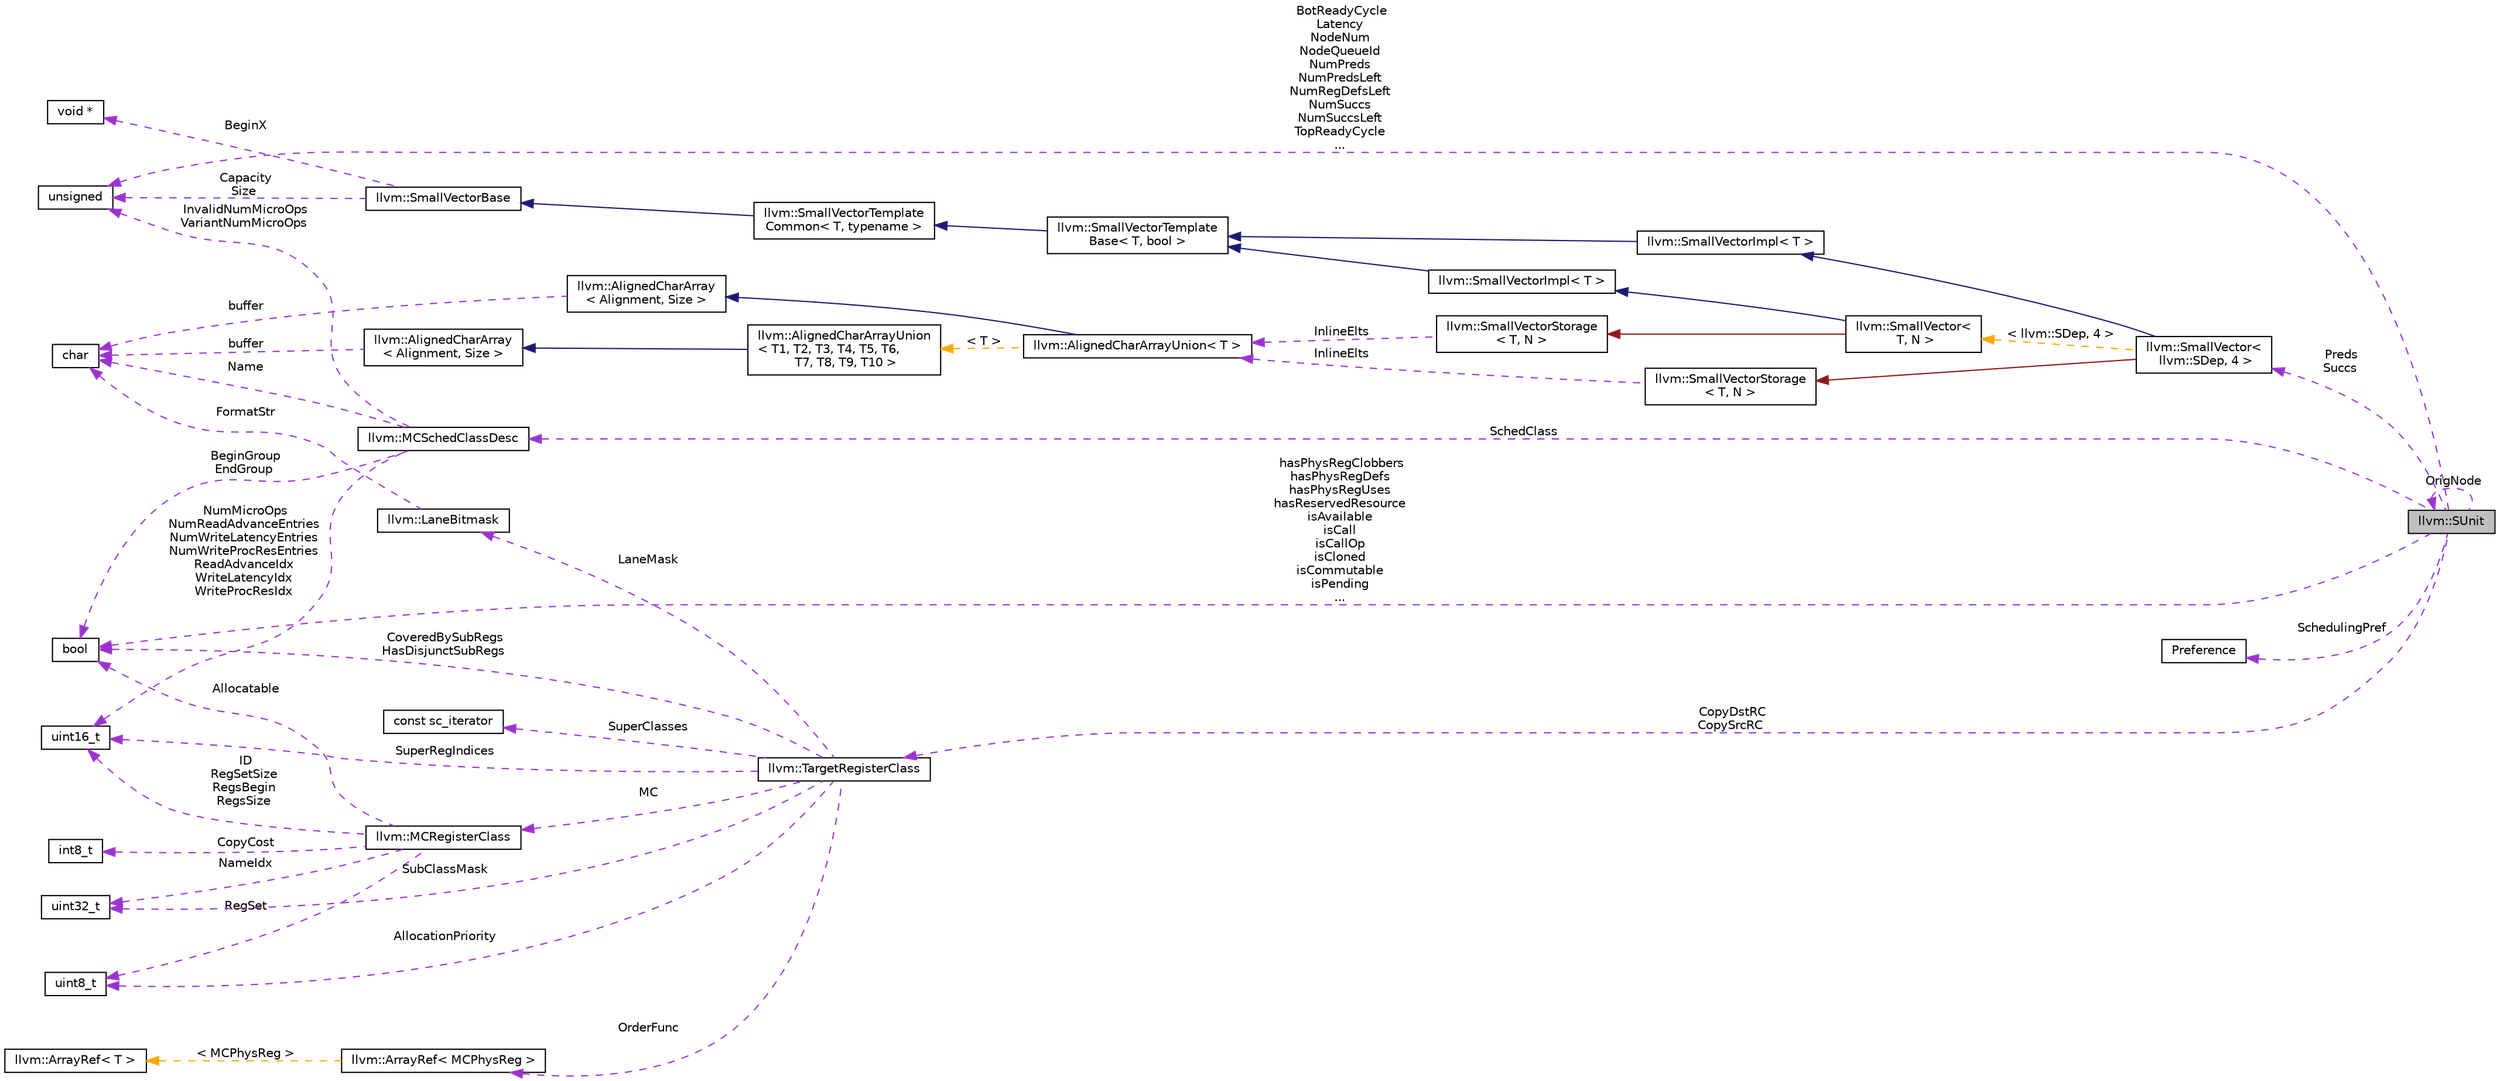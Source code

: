 digraph "llvm::SUnit"
{
 // LATEX_PDF_SIZE
  bgcolor="transparent";
  edge [fontname="Helvetica",fontsize="10",labelfontname="Helvetica",labelfontsize="10"];
  node [fontname="Helvetica",fontsize="10",shape="box"];
  rankdir="LR";
  Node1 [label="llvm::SUnit",height=0.2,width=0.4,color="black", fillcolor="grey75", style="filled", fontcolor="black",tooltip="Scheduling unit. This is a node in the scheduling DAG."];
  Node1 -> Node1 [dir="back",color="darkorchid3",fontsize="10",style="dashed",label=" OrigNode" ,fontname="Helvetica"];
  Node2 -> Node1 [dir="back",color="darkorchid3",fontsize="10",style="dashed",label=" SchedClass" ,fontname="Helvetica"];
  Node2 [label="llvm::MCSchedClassDesc",height=0.2,width=0.4,color="black",URL="$structllvm_1_1MCSchedClassDesc.html",tooltip="Summarize the scheduling resources required for an instruction of a particular scheduling class."];
  Node3 -> Node2 [dir="back",color="darkorchid3",fontsize="10",style="dashed",label=" InvalidNumMicroOps\nVariantNumMicroOps" ,fontname="Helvetica"];
  Node3 [label="unsigned",height=0.2,width=0.4,color="black",URL="$classunsigned.html",tooltip=" "];
  Node4 -> Node2 [dir="back",color="darkorchid3",fontsize="10",style="dashed",label=" Name" ,fontname="Helvetica"];
  Node4 [label="char",height=0.2,width=0.4,color="black",URL="$classchar.html",tooltip=" "];
  Node5 -> Node2 [dir="back",color="darkorchid3",fontsize="10",style="dashed",label=" NumMicroOps\nNumReadAdvanceEntries\nNumWriteLatencyEntries\nNumWriteProcResEntries\nReadAdvanceIdx\nWriteLatencyIdx\nWriteProcResIdx" ,fontname="Helvetica"];
  Node5 [label="uint16_t",height=0.2,width=0.4,color="black",tooltip=" "];
  Node6 -> Node2 [dir="back",color="darkorchid3",fontsize="10",style="dashed",label=" BeginGroup\nEndGroup" ,fontname="Helvetica"];
  Node6 [label="bool",height=0.2,width=0.4,color="black",URL="$classbool.html",tooltip=" "];
  Node7 -> Node1 [dir="back",color="darkorchid3",fontsize="10",style="dashed",label=" Preds\nSuccs" ,fontname="Helvetica"];
  Node7 [label="llvm::SmallVector\<\l llvm::SDep, 4 \>",height=0.2,width=0.4,color="black",URL="$classllvm_1_1SmallVector.html",tooltip=" "];
  Node8 -> Node7 [dir="back",color="midnightblue",fontsize="10",style="solid",fontname="Helvetica"];
  Node8 [label="llvm::SmallVectorImpl\< T \>",height=0.2,width=0.4,color="black",URL="$classllvm_1_1SmallVectorImpl.html",tooltip="This class consists of common code factored out of the SmallVector class to reduce code duplication b..."];
  Node9 -> Node8 [dir="back",color="midnightblue",fontsize="10",style="solid",fontname="Helvetica"];
  Node9 [label="llvm::SmallVectorTemplate\lBase\< T, bool \>",height=0.2,width=0.4,color="black",URL="$classllvm_1_1SmallVectorTemplateBase.html",tooltip="SmallVectorTemplateBase<TriviallyCopyable = false> - This is where we put method implementations that..."];
  Node10 -> Node9 [dir="back",color="midnightblue",fontsize="10",style="solid",fontname="Helvetica"];
  Node10 [label="llvm::SmallVectorTemplate\lCommon\< T, typename \>",height=0.2,width=0.4,color="black",URL="$classllvm_1_1SmallVectorTemplateCommon.html",tooltip="This is the part of SmallVectorTemplateBase which does not depend on whether the type T is a POD."];
  Node11 -> Node10 [dir="back",color="midnightblue",fontsize="10",style="solid",fontname="Helvetica"];
  Node11 [label="llvm::SmallVectorBase",height=0.2,width=0.4,color="black",URL="$classllvm_1_1SmallVectorBase.html",tooltip="This is all the non-templated stuff common to all SmallVectors."];
  Node12 -> Node11 [dir="back",color="darkorchid3",fontsize="10",style="dashed",label=" BeginX" ,fontname="Helvetica"];
  Node12 [label="void *",height=0.2,width=0.4,color="black",tooltip=" "];
  Node3 -> Node11 [dir="back",color="darkorchid3",fontsize="10",style="dashed",label=" Capacity\nSize" ,fontname="Helvetica"];
  Node13 -> Node7 [dir="back",color="firebrick4",fontsize="10",style="solid",fontname="Helvetica"];
  Node13 [label="llvm::SmallVectorStorage\l\< T, N \>",height=0.2,width=0.4,color="black",URL="$structllvm_1_1SmallVectorStorage.html",tooltip="Storage for the SmallVector elements."];
  Node14 -> Node13 [dir="back",color="darkorchid3",fontsize="10",style="dashed",label=" InlineElts" ,fontname="Helvetica"];
  Node14 [label="llvm::AlignedCharArrayUnion\< T \>",height=0.2,width=0.4,color="black",URL="$structllvm_1_1AlignedCharArrayUnion.html",tooltip=" "];
  Node15 -> Node14 [dir="back",color="midnightblue",fontsize="10",style="solid",fontname="Helvetica"];
  Node15 [label="llvm::AlignedCharArray\l\< Alignment, Size \>",height=0.2,width=0.4,color="black",URL="$structllvm_1_1AlignedCharArray.html",tooltip="Helper for building an aligned character array type."];
  Node4 -> Node15 [dir="back",color="darkorchid3",fontsize="10",style="dashed",label=" buffer" ,fontname="Helvetica"];
  Node16 -> Node14 [dir="back",color="orange",fontsize="10",style="dashed",label=" \< T \>" ,fontname="Helvetica"];
  Node16 [label="llvm::AlignedCharArrayUnion\l\< T1, T2, T3, T4, T5, T6,\l T7, T8, T9, T10 \>",height=0.2,width=0.4,color="black",URL="$structllvm_1_1AlignedCharArrayUnion.html",tooltip="This union template exposes a suitably aligned and sized character array member which can hold elemen..."];
  Node17 -> Node16 [dir="back",color="midnightblue",fontsize="10",style="solid",fontname="Helvetica"];
  Node17 [label="llvm::AlignedCharArray\l\< Alignment, Size \>",height=0.2,width=0.4,color="black",URL="$structllvm_1_1AlignedCharArray.html",tooltip="Helper for building an aligned character array type."];
  Node4 -> Node17 [dir="back",color="darkorchid3",fontsize="10",style="dashed",label=" buffer" ,fontname="Helvetica"];
  Node18 -> Node7 [dir="back",color="orange",fontsize="10",style="dashed",label=" \< llvm::SDep, 4 \>" ,fontname="Helvetica"];
  Node18 [label="llvm::SmallVector\<\l T, N \>",height=0.2,width=0.4,color="black",URL="$classllvm_1_1SmallVector.html",tooltip="This is a 'vector' (really, a variable-sized array), optimized for the case when the array is small."];
  Node19 -> Node18 [dir="back",color="midnightblue",fontsize="10",style="solid",fontname="Helvetica"];
  Node19 [label="llvm::SmallVectorImpl\< T \>",height=0.2,width=0.4,color="black",URL="$classllvm_1_1SmallVectorImpl.html",tooltip="This class consists of common code factored out of the SmallVector class to reduce code duplication b..."];
  Node9 -> Node19 [dir="back",color="midnightblue",fontsize="10",style="solid",fontname="Helvetica"];
  Node20 -> Node18 [dir="back",color="firebrick4",fontsize="10",style="solid",fontname="Helvetica"];
  Node20 [label="llvm::SmallVectorStorage\l\< T, N \>",height=0.2,width=0.4,color="black",URL="$structllvm_1_1SmallVectorStorage.html",tooltip="Storage for the SmallVector elements."];
  Node14 -> Node20 [dir="back",color="darkorchid3",fontsize="10",style="dashed",label=" InlineElts" ,fontname="Helvetica"];
  Node3 -> Node1 [dir="back",color="darkorchid3",fontsize="10",style="dashed",label=" BotReadyCycle\nLatency\nNodeNum\nNodeQueueId\nNumPreds\nNumPredsLeft\nNumRegDefsLeft\nNumSuccs\nNumSuccsLeft\nTopReadyCycle\n..." ,fontname="Helvetica"];
  Node6 -> Node1 [dir="back",color="darkorchid3",fontsize="10",style="dashed",label=" hasPhysRegClobbers\nhasPhysRegDefs\nhasPhysRegUses\nhasReservedResource\nisAvailable\nisCall\nisCallOp\nisCloned\nisCommutable\nisPending\n..." ,fontname="Helvetica"];
  Node21 -> Node1 [dir="back",color="darkorchid3",fontsize="10",style="dashed",label=" SchedulingPref" ,fontname="Helvetica"];
  Node21 [label="Preference",height=0.2,width=0.4,color="black",tooltip=" "];
  Node22 -> Node1 [dir="back",color="darkorchid3",fontsize="10",style="dashed",label=" CopyDstRC\nCopySrcRC" ,fontname="Helvetica"];
  Node22 [label="llvm::TargetRegisterClass",height=0.2,width=0.4,color="black",URL="$classllvm_1_1TargetRegisterClass.html",tooltip=" "];
  Node23 -> Node22 [dir="back",color="darkorchid3",fontsize="10",style="dashed",label=" MC" ,fontname="Helvetica"];
  Node23 [label="llvm::MCRegisterClass",height=0.2,width=0.4,color="black",URL="$classllvm_1_1MCRegisterClass.html",tooltip="MCRegisterClass - Base class of TargetRegisterClass."];
  Node5 -> Node23 [dir="back",color="darkorchid3",fontsize="10",style="dashed",label=" ID\nRegSetSize\nRegsBegin\nRegsSize" ,fontname="Helvetica"];
  Node24 -> Node23 [dir="back",color="darkorchid3",fontsize="10",style="dashed",label=" RegSet" ,fontname="Helvetica"];
  Node24 [label="uint8_t",height=0.2,width=0.4,color="black",tooltip=" "];
  Node25 -> Node23 [dir="back",color="darkorchid3",fontsize="10",style="dashed",label=" NameIdx" ,fontname="Helvetica"];
  Node25 [label="uint32_t",height=0.2,width=0.4,color="black",URL="$classuint32__t.html",tooltip=" "];
  Node26 -> Node23 [dir="back",color="darkorchid3",fontsize="10",style="dashed",label=" CopyCost" ,fontname="Helvetica"];
  Node26 [label="int8_t",height=0.2,width=0.4,color="black",tooltip=" "];
  Node6 -> Node23 [dir="back",color="darkorchid3",fontsize="10",style="dashed",label=" Allocatable" ,fontname="Helvetica"];
  Node25 -> Node22 [dir="back",color="darkorchid3",fontsize="10",style="dashed",label=" SubClassMask" ,fontname="Helvetica"];
  Node5 -> Node22 [dir="back",color="darkorchid3",fontsize="10",style="dashed",label=" SuperRegIndices" ,fontname="Helvetica"];
  Node27 -> Node22 [dir="back",color="darkorchid3",fontsize="10",style="dashed",label=" LaneMask" ,fontname="Helvetica"];
  Node27 [label="llvm::LaneBitmask",height=0.2,width=0.4,color="black",URL="$structllvm_1_1LaneBitmask.html",tooltip=" "];
  Node4 -> Node27 [dir="back",color="darkorchid3",fontsize="10",style="dashed",label=" FormatStr" ,fontname="Helvetica"];
  Node24 -> Node22 [dir="back",color="darkorchid3",fontsize="10",style="dashed",label=" AllocationPriority" ,fontname="Helvetica"];
  Node6 -> Node22 [dir="back",color="darkorchid3",fontsize="10",style="dashed",label=" CoveredBySubRegs\nHasDisjunctSubRegs" ,fontname="Helvetica"];
  Node28 -> Node22 [dir="back",color="darkorchid3",fontsize="10",style="dashed",label=" SuperClasses" ,fontname="Helvetica"];
  Node28 [label="const sc_iterator",height=0.2,width=0.4,color="black",tooltip=" "];
  Node29 -> Node22 [dir="back",color="darkorchid3",fontsize="10",style="dashed",label=" OrderFunc" ,fontname="Helvetica"];
  Node29 [label="llvm::ArrayRef\< MCPhysReg \>",height=0.2,width=0.4,color="black",URL="$classllvm_1_1ArrayRef.html",tooltip=" "];
  Node30 -> Node29 [dir="back",color="orange",fontsize="10",style="dashed",label=" \< MCPhysReg \>" ,fontname="Helvetica"];
  Node30 [label="llvm::ArrayRef\< T \>",height=0.2,width=0.4,color="black",URL="$classllvm_1_1ArrayRef.html",tooltip="ArrayRef - Represent a constant reference to an array (0 or more elements consecutively in memory),..."];
}
